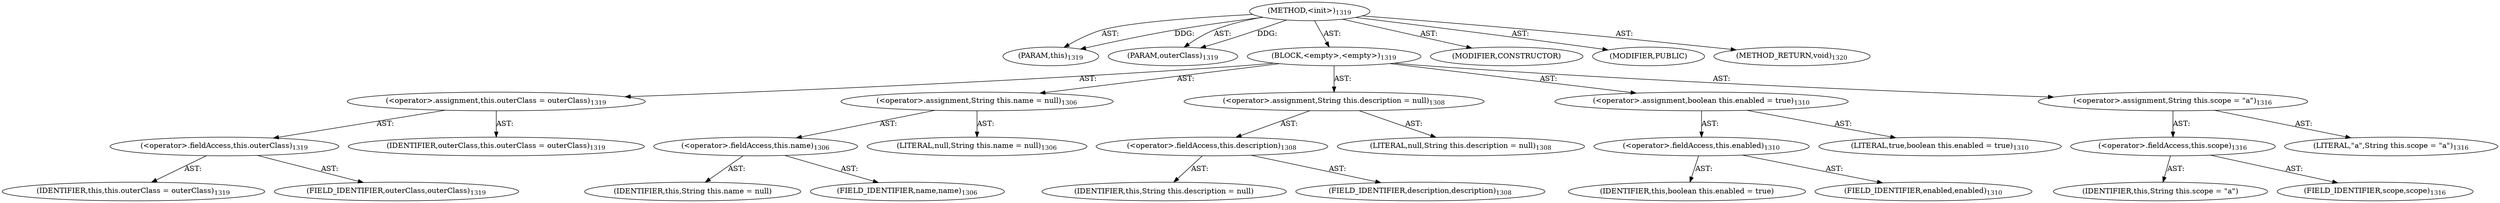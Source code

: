 digraph "&lt;init&gt;" {  
"111669149801" [label = <(METHOD,&lt;init&gt;)<SUB>1319</SUB>> ]
"115964117051" [label = <(PARAM,this)<SUB>1319</SUB>> ]
"115964117052" [label = <(PARAM,outerClass)<SUB>1319</SUB>> ]
"25769803930" [label = <(BLOCK,&lt;empty&gt;,&lt;empty&gt;)<SUB>1319</SUB>> ]
"30064771529" [label = <(&lt;operator&gt;.assignment,this.outerClass = outerClass)<SUB>1319</SUB>> ]
"30064771530" [label = <(&lt;operator&gt;.fieldAccess,this.outerClass)<SUB>1319</SUB>> ]
"68719476803" [label = <(IDENTIFIER,this,this.outerClass = outerClass)<SUB>1319</SUB>> ]
"55834574994" [label = <(FIELD_IDENTIFIER,outerClass,outerClass)<SUB>1319</SUB>> ]
"68719476804" [label = <(IDENTIFIER,outerClass,this.outerClass = outerClass)<SUB>1319</SUB>> ]
"30064771531" [label = <(&lt;operator&gt;.assignment,String this.name = null)<SUB>1306</SUB>> ]
"30064771532" [label = <(&lt;operator&gt;.fieldAccess,this.name)<SUB>1306</SUB>> ]
"68719477133" [label = <(IDENTIFIER,this,String this.name = null)> ]
"55834574995" [label = <(FIELD_IDENTIFIER,name,name)<SUB>1306</SUB>> ]
"90194313280" [label = <(LITERAL,null,String this.name = null)<SUB>1306</SUB>> ]
"30064771533" [label = <(&lt;operator&gt;.assignment,String this.description = null)<SUB>1308</SUB>> ]
"30064771534" [label = <(&lt;operator&gt;.fieldAccess,this.description)<SUB>1308</SUB>> ]
"68719477134" [label = <(IDENTIFIER,this,String this.description = null)> ]
"55834574996" [label = <(FIELD_IDENTIFIER,description,description)<SUB>1308</SUB>> ]
"90194313281" [label = <(LITERAL,null,String this.description = null)<SUB>1308</SUB>> ]
"30064771535" [label = <(&lt;operator&gt;.assignment,boolean this.enabled = true)<SUB>1310</SUB>> ]
"30064771536" [label = <(&lt;operator&gt;.fieldAccess,this.enabled)<SUB>1310</SUB>> ]
"68719477135" [label = <(IDENTIFIER,this,boolean this.enabled = true)> ]
"55834574997" [label = <(FIELD_IDENTIFIER,enabled,enabled)<SUB>1310</SUB>> ]
"90194313282" [label = <(LITERAL,true,boolean this.enabled = true)<SUB>1310</SUB>> ]
"30064771537" [label = <(&lt;operator&gt;.assignment,String this.scope = &quot;a&quot;)<SUB>1316</SUB>> ]
"30064771538" [label = <(&lt;operator&gt;.fieldAccess,this.scope)<SUB>1316</SUB>> ]
"68719477136" [label = <(IDENTIFIER,this,String this.scope = &quot;a&quot;)> ]
"55834574998" [label = <(FIELD_IDENTIFIER,scope,scope)<SUB>1316</SUB>> ]
"90194313283" [label = <(LITERAL,&quot;a&quot;,String this.scope = &quot;a&quot;)<SUB>1316</SUB>> ]
"133143986444" [label = <(MODIFIER,CONSTRUCTOR)> ]
"133143986445" [label = <(MODIFIER,PUBLIC)> ]
"128849018985" [label = <(METHOD_RETURN,void)<SUB>1320</SUB>> ]
  "111669149801" -> "115964117051"  [ label = "AST: "] 
  "111669149801" -> "115964117052"  [ label = "AST: "] 
  "111669149801" -> "25769803930"  [ label = "AST: "] 
  "111669149801" -> "133143986444"  [ label = "AST: "] 
  "111669149801" -> "133143986445"  [ label = "AST: "] 
  "111669149801" -> "128849018985"  [ label = "AST: "] 
  "25769803930" -> "30064771529"  [ label = "AST: "] 
  "25769803930" -> "30064771531"  [ label = "AST: "] 
  "25769803930" -> "30064771533"  [ label = "AST: "] 
  "25769803930" -> "30064771535"  [ label = "AST: "] 
  "25769803930" -> "30064771537"  [ label = "AST: "] 
  "30064771529" -> "30064771530"  [ label = "AST: "] 
  "30064771529" -> "68719476804"  [ label = "AST: "] 
  "30064771530" -> "68719476803"  [ label = "AST: "] 
  "30064771530" -> "55834574994"  [ label = "AST: "] 
  "30064771531" -> "30064771532"  [ label = "AST: "] 
  "30064771531" -> "90194313280"  [ label = "AST: "] 
  "30064771532" -> "68719477133"  [ label = "AST: "] 
  "30064771532" -> "55834574995"  [ label = "AST: "] 
  "30064771533" -> "30064771534"  [ label = "AST: "] 
  "30064771533" -> "90194313281"  [ label = "AST: "] 
  "30064771534" -> "68719477134"  [ label = "AST: "] 
  "30064771534" -> "55834574996"  [ label = "AST: "] 
  "30064771535" -> "30064771536"  [ label = "AST: "] 
  "30064771535" -> "90194313282"  [ label = "AST: "] 
  "30064771536" -> "68719477135"  [ label = "AST: "] 
  "30064771536" -> "55834574997"  [ label = "AST: "] 
  "30064771537" -> "30064771538"  [ label = "AST: "] 
  "30064771537" -> "90194313283"  [ label = "AST: "] 
  "30064771538" -> "68719477136"  [ label = "AST: "] 
  "30064771538" -> "55834574998"  [ label = "AST: "] 
  "111669149801" -> "115964117051"  [ label = "DDG: "] 
  "111669149801" -> "115964117052"  [ label = "DDG: "] 
}
